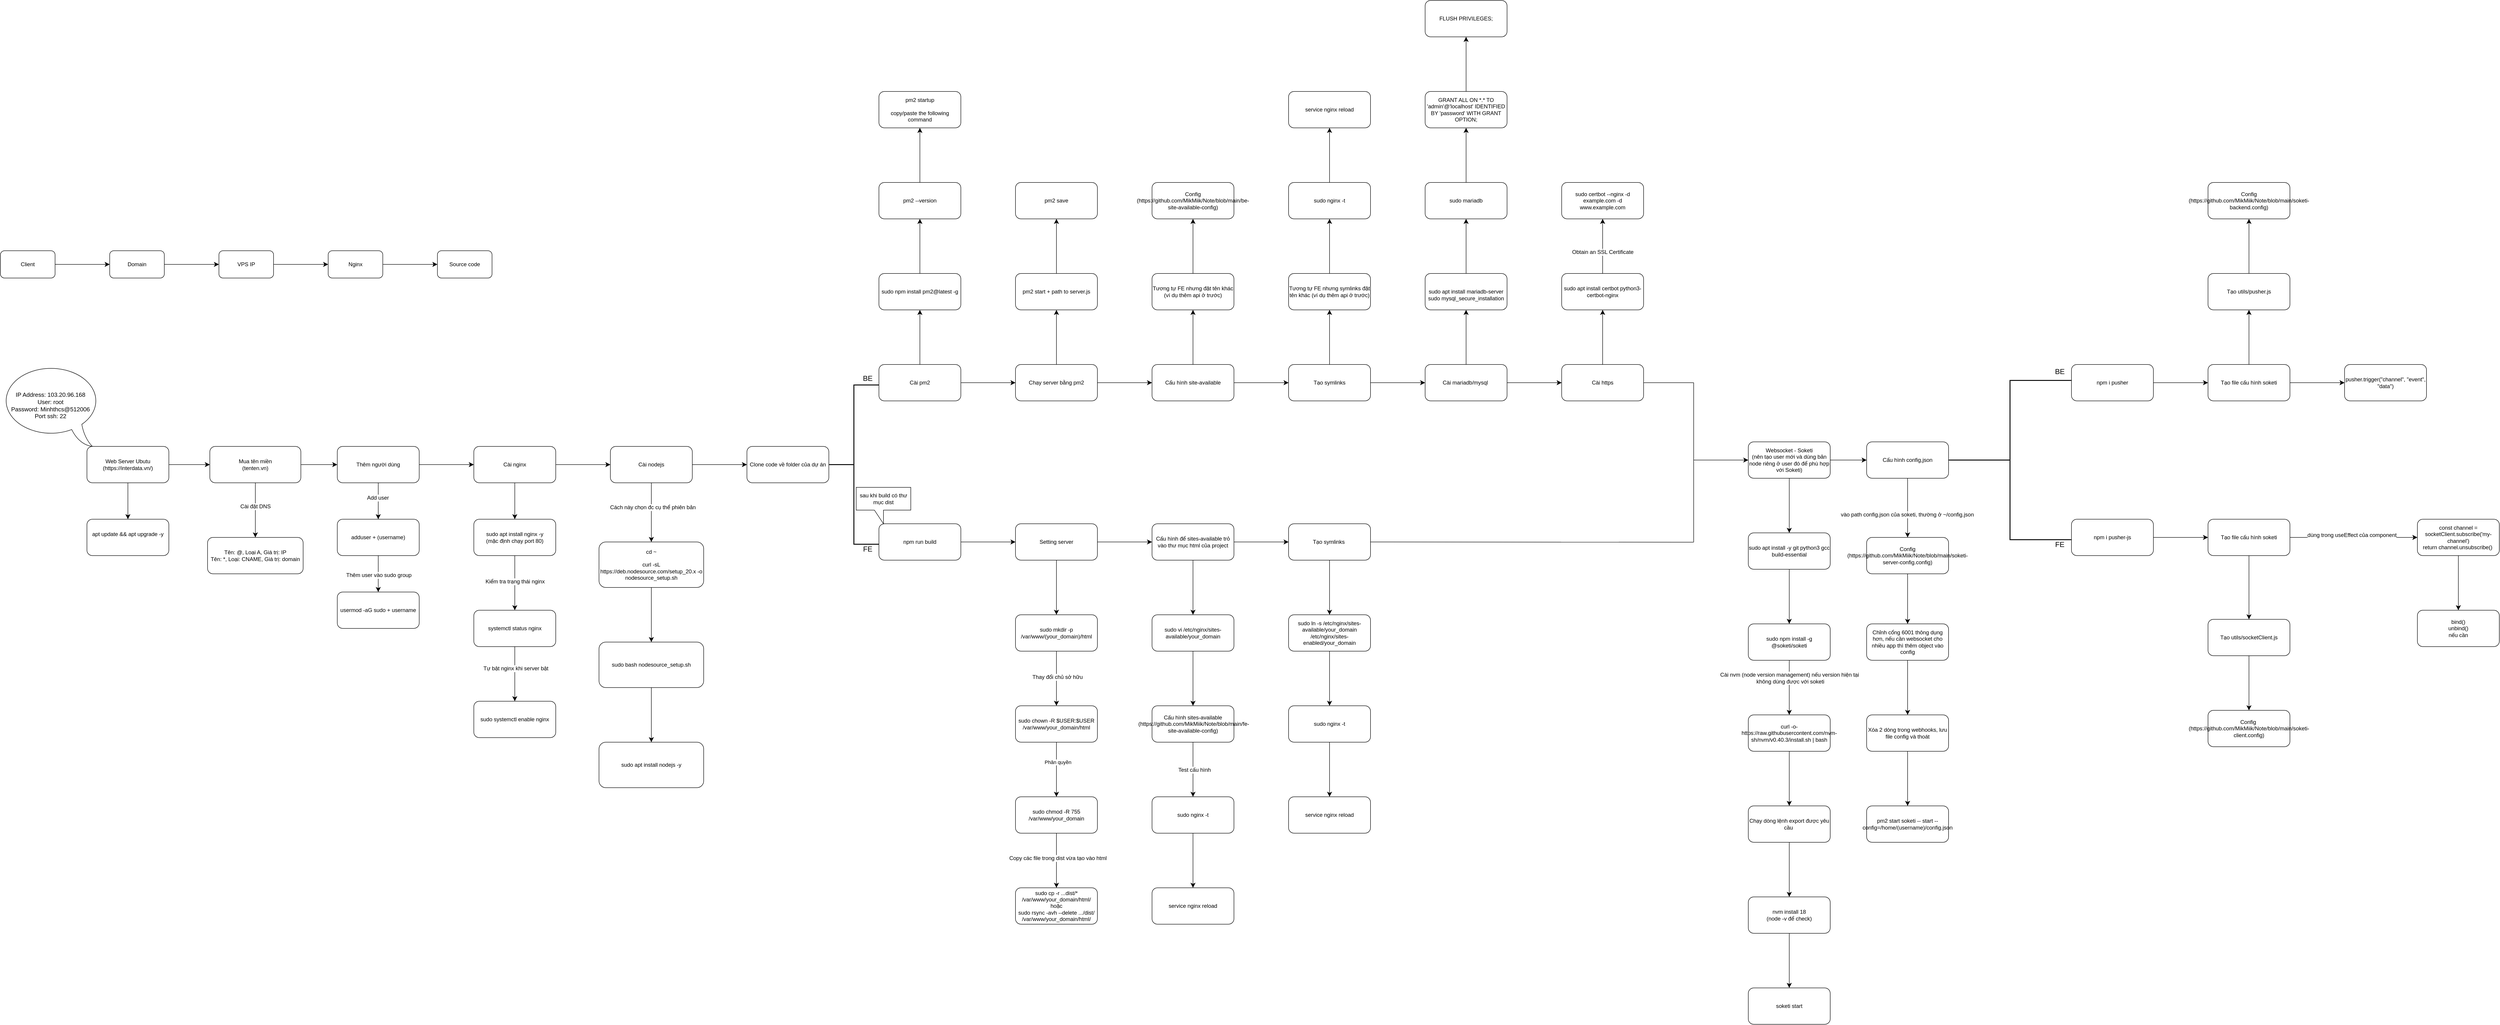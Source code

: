 <mxfile version="28.2.5">
  <diagram name="Page-1" id="xSACXONPx5cVFWfYpjBi">
    <mxGraphModel dx="1042" dy="579" grid="1" gridSize="10" guides="1" tooltips="1" connect="1" arrows="1" fold="1" page="1" pageScale="1" pageWidth="850" pageHeight="1100" math="0" shadow="0">
      <root>
        <mxCell id="0" />
        <mxCell id="1" parent="0" />
        <mxCell id="hfUrtgs2L8aRi2wfqxC7-1" style="edgeStyle=none;curved=1;rounded=0;orthogonalLoop=1;jettySize=auto;html=1;exitX=0;exitY=0.75;exitDx=0;exitDy=0;fontSize=12;startSize=8;endSize=8;" edge="1" parent="1">
          <mxGeometry relative="1" as="geometry">
            <mxPoint x="280" y="1770" as="sourcePoint" />
            <mxPoint x="280" y="1770" as="targetPoint" />
          </mxGeometry>
        </mxCell>
        <mxCell id="hfUrtgs2L8aRi2wfqxC7-2" style="edgeStyle=none;curved=1;rounded=0;orthogonalLoop=1;jettySize=auto;html=1;exitX=1;exitY=0.5;exitDx=0;exitDy=0;fontSize=12;startSize=8;endSize=8;" edge="1" parent="1" source="hfUrtgs2L8aRi2wfqxC7-3" target="hfUrtgs2L8aRi2wfqxC7-9">
          <mxGeometry relative="1" as="geometry" />
        </mxCell>
        <mxCell id="hfUrtgs2L8aRi2wfqxC7-3" value="Web Server Ubutu (https://interdata.vn/)" style="rounded=1;whiteSpace=wrap;html=1;" vertex="1" parent="1">
          <mxGeometry x="230" y="1020" width="180" height="80" as="geometry" />
        </mxCell>
        <mxCell id="hfUrtgs2L8aRi2wfqxC7-4" value="IP Address: 103.20.96.168&lt;br&gt;User: root&lt;br&gt;Password: Minhthcs@512006&lt;br&gt;Port ssh: 22" style="shape=mxgraph.basic.oval_callout;align=center;labelPosition=center;verticalLabelPosition=middle;verticalAlign=middle;labelBackgroundColor=none;labelBorderColor=none;textShadow=0;whiteSpace=wrap;fontFamily=Helvetica;html=1;fontSize=13;horizontal=1;flipH=1;" vertex="1" parent="1">
          <mxGeometry x="40" y="840" width="220" height="180" as="geometry" />
        </mxCell>
        <mxCell id="hfUrtgs2L8aRi2wfqxC7-5" value="apt update &amp;amp;&amp;amp; apt upgrade -y&lt;div&gt;&lt;br&gt;&lt;/div&gt;" style="whiteSpace=wrap;html=1;rounded=1;glass=0;shadow=0;" vertex="1" parent="1">
          <mxGeometry x="230" y="1180" width="180" height="80" as="geometry" />
        </mxCell>
        <mxCell id="hfUrtgs2L8aRi2wfqxC7-6" style="edgeStyle=none;curved=1;rounded=0;orthogonalLoop=1;jettySize=auto;html=1;exitX=1;exitY=0.5;exitDx=0;exitDy=0;entryX=0;entryY=0.5;entryDx=0;entryDy=0;fontSize=12;startSize=8;endSize=8;" edge="1" parent="1" source="hfUrtgs2L8aRi2wfqxC7-9" target="hfUrtgs2L8aRi2wfqxC7-22">
          <mxGeometry relative="1" as="geometry" />
        </mxCell>
        <mxCell id="hfUrtgs2L8aRi2wfqxC7-7" value="" style="edgeStyle=none;curved=1;rounded=0;orthogonalLoop=1;jettySize=auto;html=1;fontSize=12;startSize=8;endSize=8;" edge="1" parent="1" source="hfUrtgs2L8aRi2wfqxC7-9" target="hfUrtgs2L8aRi2wfqxC7-57">
          <mxGeometry relative="1" as="geometry" />
        </mxCell>
        <mxCell id="hfUrtgs2L8aRi2wfqxC7-8" value="Cài đặt DNS" style="edgeLabel;html=1;align=center;verticalAlign=middle;resizable=0;points=[];fontSize=12;" vertex="1" connectable="0" parent="hfUrtgs2L8aRi2wfqxC7-7">
          <mxGeometry x="-0.138" relative="1" as="geometry">
            <mxPoint as="offset" />
          </mxGeometry>
        </mxCell>
        <mxCell id="hfUrtgs2L8aRi2wfqxC7-9" value="Mua tên miền&lt;div&gt;(tenten.vn)&lt;/div&gt;" style="whiteSpace=wrap;html=1;rounded=1;" vertex="1" parent="1">
          <mxGeometry x="500" y="1020" width="200" height="80" as="geometry" />
        </mxCell>
        <mxCell id="hfUrtgs2L8aRi2wfqxC7-10" value="" style="edgeStyle=none;curved=1;rounded=0;orthogonalLoop=1;jettySize=auto;html=1;fontSize=12;startSize=8;endSize=8;" edge="1" parent="1" source="hfUrtgs2L8aRi2wfqxC7-11" target="hfUrtgs2L8aRi2wfqxC7-13">
          <mxGeometry relative="1" as="geometry" />
        </mxCell>
        <mxCell id="hfUrtgs2L8aRi2wfqxC7-11" value="Client" style="rounded=1;whiteSpace=wrap;html=1;" vertex="1" parent="1">
          <mxGeometry x="40" y="590" width="120" height="60" as="geometry" />
        </mxCell>
        <mxCell id="hfUrtgs2L8aRi2wfqxC7-12" value="" style="edgeStyle=none;curved=1;rounded=0;orthogonalLoop=1;jettySize=auto;html=1;fontSize=12;startSize=8;endSize=8;" edge="1" parent="1" source="hfUrtgs2L8aRi2wfqxC7-13" target="hfUrtgs2L8aRi2wfqxC7-15">
          <mxGeometry relative="1" as="geometry" />
        </mxCell>
        <mxCell id="hfUrtgs2L8aRi2wfqxC7-13" value="Domain" style="whiteSpace=wrap;html=1;rounded=1;" vertex="1" parent="1">
          <mxGeometry x="280" y="590" width="120" height="60" as="geometry" />
        </mxCell>
        <mxCell id="hfUrtgs2L8aRi2wfqxC7-14" value="" style="edgeStyle=none;curved=1;rounded=0;orthogonalLoop=1;jettySize=auto;html=1;fontSize=12;startSize=8;endSize=8;" edge="1" parent="1" source="hfUrtgs2L8aRi2wfqxC7-15" target="hfUrtgs2L8aRi2wfqxC7-17">
          <mxGeometry relative="1" as="geometry" />
        </mxCell>
        <mxCell id="hfUrtgs2L8aRi2wfqxC7-15" value="VPS IP" style="whiteSpace=wrap;html=1;rounded=1;" vertex="1" parent="1">
          <mxGeometry x="520" y="590" width="120" height="60" as="geometry" />
        </mxCell>
        <mxCell id="hfUrtgs2L8aRi2wfqxC7-16" value="" style="edgeStyle=none;curved=1;rounded=0;orthogonalLoop=1;jettySize=auto;html=1;fontSize=12;startSize=8;endSize=8;" edge="1" parent="1" source="hfUrtgs2L8aRi2wfqxC7-17" target="hfUrtgs2L8aRi2wfqxC7-18">
          <mxGeometry relative="1" as="geometry" />
        </mxCell>
        <mxCell id="hfUrtgs2L8aRi2wfqxC7-17" value="Nginx" style="whiteSpace=wrap;html=1;rounded=1;" vertex="1" parent="1">
          <mxGeometry x="760" y="590" width="120" height="60" as="geometry" />
        </mxCell>
        <mxCell id="hfUrtgs2L8aRi2wfqxC7-18" value="Source code" style="whiteSpace=wrap;html=1;rounded=1;" vertex="1" parent="1">
          <mxGeometry x="1000" y="590" width="120" height="60" as="geometry" />
        </mxCell>
        <mxCell id="hfUrtgs2L8aRi2wfqxC7-19" value="" style="edgeStyle=none;curved=1;rounded=0;orthogonalLoop=1;jettySize=auto;html=1;fontSize=12;startSize=8;endSize=8;" edge="1" parent="1" source="hfUrtgs2L8aRi2wfqxC7-22" target="hfUrtgs2L8aRi2wfqxC7-25">
          <mxGeometry relative="1" as="geometry" />
        </mxCell>
        <mxCell id="hfUrtgs2L8aRi2wfqxC7-20" value="Add user" style="edgeLabel;html=1;align=center;verticalAlign=middle;resizable=0;points=[];fontSize=12;" vertex="1" connectable="0" parent="hfUrtgs2L8aRi2wfqxC7-19">
          <mxGeometry x="-0.17" y="-1" relative="1" as="geometry">
            <mxPoint as="offset" />
          </mxGeometry>
        </mxCell>
        <mxCell id="hfUrtgs2L8aRi2wfqxC7-21" value="" style="edgeStyle=none;curved=1;rounded=0;orthogonalLoop=1;jettySize=auto;html=1;fontSize=12;startSize=8;endSize=8;" edge="1" parent="1" source="hfUrtgs2L8aRi2wfqxC7-22" target="hfUrtgs2L8aRi2wfqxC7-29">
          <mxGeometry relative="1" as="geometry" />
        </mxCell>
        <mxCell id="hfUrtgs2L8aRi2wfqxC7-22" value="Thêm người dùng" style="rounded=1;whiteSpace=wrap;html=1;" vertex="1" parent="1">
          <mxGeometry x="780" y="1020" width="180" height="80" as="geometry" />
        </mxCell>
        <mxCell id="hfUrtgs2L8aRi2wfqxC7-23" value="" style="edgeStyle=none;curved=1;rounded=0;orthogonalLoop=1;jettySize=auto;html=1;fontSize=12;startSize=8;endSize=8;" edge="1" parent="1" source="hfUrtgs2L8aRi2wfqxC7-25" target="hfUrtgs2L8aRi2wfqxC7-26">
          <mxGeometry relative="1" as="geometry" />
        </mxCell>
        <mxCell id="hfUrtgs2L8aRi2wfqxC7-24" value="Thêm user vào sudo group" style="edgeLabel;html=1;align=center;verticalAlign=middle;resizable=0;points=[];fontSize=12;" vertex="1" connectable="0" parent="hfUrtgs2L8aRi2wfqxC7-23">
          <mxGeometry x="0.077" y="1" relative="1" as="geometry">
            <mxPoint as="offset" />
          </mxGeometry>
        </mxCell>
        <mxCell id="hfUrtgs2L8aRi2wfqxC7-25" value="adduser + (username)" style="rounded=1;whiteSpace=wrap;html=1;" vertex="1" parent="1">
          <mxGeometry x="780" y="1180" width="180" height="80" as="geometry" />
        </mxCell>
        <mxCell id="hfUrtgs2L8aRi2wfqxC7-26" value="usermod -aG sudo + username" style="rounded=1;whiteSpace=wrap;html=1;" vertex="1" parent="1">
          <mxGeometry x="780" y="1340" width="180" height="80" as="geometry" />
        </mxCell>
        <mxCell id="hfUrtgs2L8aRi2wfqxC7-27" value="" style="edgeStyle=none;curved=1;rounded=0;orthogonalLoop=1;jettySize=auto;html=1;fontSize=12;startSize=8;endSize=8;" edge="1" parent="1" source="hfUrtgs2L8aRi2wfqxC7-29" target="hfUrtgs2L8aRi2wfqxC7-32">
          <mxGeometry relative="1" as="geometry" />
        </mxCell>
        <mxCell id="hfUrtgs2L8aRi2wfqxC7-28" value="" style="edgeStyle=none;curved=1;rounded=0;orthogonalLoop=1;jettySize=auto;html=1;fontSize=12;startSize=8;endSize=8;" edge="1" parent="1" source="hfUrtgs2L8aRi2wfqxC7-29" target="hfUrtgs2L8aRi2wfqxC7-36">
          <mxGeometry relative="1" as="geometry" />
        </mxCell>
        <mxCell id="hfUrtgs2L8aRi2wfqxC7-29" value="Cài nginx" style="rounded=1;whiteSpace=wrap;html=1;" vertex="1" parent="1">
          <mxGeometry x="1080" y="1020" width="180" height="80" as="geometry" />
        </mxCell>
        <mxCell id="hfUrtgs2L8aRi2wfqxC7-30" value="" style="edgeStyle=none;curved=1;rounded=0;orthogonalLoop=1;jettySize=auto;html=1;fontSize=12;startSize=8;endSize=8;" edge="1" parent="1" source="hfUrtgs2L8aRi2wfqxC7-32" target="hfUrtgs2L8aRi2wfqxC7-49">
          <mxGeometry relative="1" as="geometry" />
        </mxCell>
        <mxCell id="hfUrtgs2L8aRi2wfqxC7-31" value="Kiểm tra trạng thái nginx&amp;nbsp;" style="edgeLabel;html=1;align=center;verticalAlign=middle;resizable=0;points=[];fontSize=12;" vertex="1" connectable="0" parent="hfUrtgs2L8aRi2wfqxC7-30">
          <mxGeometry x="-0.053" y="2" relative="1" as="geometry">
            <mxPoint as="offset" />
          </mxGeometry>
        </mxCell>
        <mxCell id="hfUrtgs2L8aRi2wfqxC7-32" value="sudo apt install nginx -y&lt;br&gt;(mặc định chạy port 80)" style="rounded=1;whiteSpace=wrap;html=1;" vertex="1" parent="1">
          <mxGeometry x="1080" y="1180" width="180" height="80" as="geometry" />
        </mxCell>
        <mxCell id="hfUrtgs2L8aRi2wfqxC7-33" value="" style="edgeStyle=none;curved=1;rounded=0;orthogonalLoop=1;jettySize=auto;html=1;fontSize=12;startSize=8;endSize=8;" edge="1" parent="1" source="hfUrtgs2L8aRi2wfqxC7-36" target="hfUrtgs2L8aRi2wfqxC7-39">
          <mxGeometry relative="1" as="geometry" />
        </mxCell>
        <mxCell id="hfUrtgs2L8aRi2wfqxC7-34" value="Cách này chọn đc cụ thể phiên bản" style="edgeLabel;html=1;align=center;verticalAlign=middle;resizable=0;points=[];fontSize=12;" vertex="1" connectable="0" parent="hfUrtgs2L8aRi2wfqxC7-33">
          <mxGeometry x="-0.178" y="3" relative="1" as="geometry">
            <mxPoint as="offset" />
          </mxGeometry>
        </mxCell>
        <mxCell id="hfUrtgs2L8aRi2wfqxC7-35" value="" style="edgeStyle=none;curved=1;rounded=0;orthogonalLoop=1;jettySize=auto;html=1;fontSize=12;startSize=8;endSize=8;" edge="1" parent="1" source="hfUrtgs2L8aRi2wfqxC7-36" target="hfUrtgs2L8aRi2wfqxC7-43">
          <mxGeometry relative="1" as="geometry" />
        </mxCell>
        <mxCell id="hfUrtgs2L8aRi2wfqxC7-36" value="Cài nodejs" style="rounded=1;whiteSpace=wrap;html=1;" vertex="1" parent="1">
          <mxGeometry x="1380" y="1020" width="180" height="80" as="geometry" />
        </mxCell>
        <mxCell id="hfUrtgs2L8aRi2wfqxC7-37" style="edgeStyle=none;curved=1;rounded=0;orthogonalLoop=1;jettySize=auto;html=1;exitX=0.5;exitY=1;exitDx=0;exitDy=0;fontSize=12;startSize=8;endSize=8;entryX=0.5;entryY=0;entryDx=0;entryDy=0;" edge="1" parent="1" source="hfUrtgs2L8aRi2wfqxC7-3" target="hfUrtgs2L8aRi2wfqxC7-5">
          <mxGeometry relative="1" as="geometry">
            <mxPoint x="317" y="1142" as="targetPoint" />
          </mxGeometry>
        </mxCell>
        <mxCell id="hfUrtgs2L8aRi2wfqxC7-38" value="" style="edgeStyle=none;curved=1;rounded=0;orthogonalLoop=1;jettySize=auto;html=1;fontSize=12;startSize=8;endSize=8;" edge="1" parent="1" source="hfUrtgs2L8aRi2wfqxC7-39" target="hfUrtgs2L8aRi2wfqxC7-41">
          <mxGeometry relative="1" as="geometry" />
        </mxCell>
        <mxCell id="hfUrtgs2L8aRi2wfqxC7-39" value="cd ~&#xa;&#xa;curl -sL https://deb.nodesource.com/setup_20.x -o nodesource_setup.sh" style="rounded=1;html=1;whiteSpace=wrap;align=center;verticalAlign=middle;" vertex="1" parent="1">
          <mxGeometry x="1355" y="1230" width="230" height="100" as="geometry" />
        </mxCell>
        <mxCell id="hfUrtgs2L8aRi2wfqxC7-40" value="" style="edgeStyle=none;curved=1;rounded=0;orthogonalLoop=1;jettySize=auto;html=1;fontSize=12;startSize=8;endSize=8;" edge="1" parent="1" source="hfUrtgs2L8aRi2wfqxC7-41" target="hfUrtgs2L8aRi2wfqxC7-42">
          <mxGeometry relative="1" as="geometry" />
        </mxCell>
        <mxCell id="hfUrtgs2L8aRi2wfqxC7-41" value="sudo bash nodesource_setup.sh" style="rounded=1;html=1;whiteSpace=wrap;align=center;verticalAlign=middle;" vertex="1" parent="1">
          <mxGeometry x="1355" y="1450" width="230" height="100" as="geometry" />
        </mxCell>
        <mxCell id="hfUrtgs2L8aRi2wfqxC7-42" value="sudo apt install nodejs -y" style="rounded=1;html=1;whiteSpace=wrap;align=center;verticalAlign=middle;" vertex="1" parent="1">
          <mxGeometry x="1355" y="1670" width="230" height="100" as="geometry" />
        </mxCell>
        <mxCell id="hfUrtgs2L8aRi2wfqxC7-43" value="Clone code về folder của dự án" style="rounded=1;whiteSpace=wrap;html=1;" vertex="1" parent="1">
          <mxGeometry x="1680" y="1020" width="180" height="80" as="geometry" />
        </mxCell>
        <mxCell id="hfUrtgs2L8aRi2wfqxC7-44" value="" style="edgeStyle=none;curved=1;rounded=0;orthogonalLoop=1;jettySize=auto;html=1;fontSize=12;startSize=8;endSize=8;" edge="1" parent="1" source="hfUrtgs2L8aRi2wfqxC7-45" target="hfUrtgs2L8aRi2wfqxC7-53">
          <mxGeometry relative="1" as="geometry" />
        </mxCell>
        <mxCell id="hfUrtgs2L8aRi2wfqxC7-45" value="npm run build" style="rounded=1;whiteSpace=wrap;html=1;" vertex="1" parent="1">
          <mxGeometry x="1970" y="1190" width="180" height="80" as="geometry" />
        </mxCell>
        <mxCell id="hfUrtgs2L8aRi2wfqxC7-46" value="sau khi build có thư mục dist" style="shape=callout;whiteSpace=wrap;html=1;perimeter=calloutPerimeter;flipH=1;" vertex="1" parent="1">
          <mxGeometry x="1920" y="1110" width="120" height="80" as="geometry" />
        </mxCell>
        <mxCell id="hfUrtgs2L8aRi2wfqxC7-47" value="" style="edgeStyle=none;curved=1;rounded=0;orthogonalLoop=1;jettySize=auto;html=1;fontSize=12;startSize=8;endSize=8;" edge="1" parent="1" source="hfUrtgs2L8aRi2wfqxC7-49" target="hfUrtgs2L8aRi2wfqxC7-50">
          <mxGeometry relative="1" as="geometry" />
        </mxCell>
        <mxCell id="hfUrtgs2L8aRi2wfqxC7-48" value="Tự bật nginx khi server bật" style="edgeLabel;html=1;align=center;verticalAlign=middle;resizable=0;points=[];fontSize=12;" vertex="1" connectable="0" parent="hfUrtgs2L8aRi2wfqxC7-47">
          <mxGeometry x="-0.197" y="2" relative="1" as="geometry">
            <mxPoint as="offset" />
          </mxGeometry>
        </mxCell>
        <mxCell id="hfUrtgs2L8aRi2wfqxC7-49" value="systemctl status nginx" style="rounded=1;whiteSpace=wrap;html=1;" vertex="1" parent="1">
          <mxGeometry x="1080" y="1380" width="180" height="80" as="geometry" />
        </mxCell>
        <mxCell id="hfUrtgs2L8aRi2wfqxC7-50" value="sudo systemctl enable nginx" style="rounded=1;whiteSpace=wrap;html=1;" vertex="1" parent="1">
          <mxGeometry x="1080" y="1580" width="180" height="80" as="geometry" />
        </mxCell>
        <mxCell id="hfUrtgs2L8aRi2wfqxC7-51" value="" style="edgeStyle=none;curved=1;rounded=0;orthogonalLoop=1;jettySize=auto;html=1;fontSize=12;startSize=8;endSize=8;" edge="1" parent="1" source="hfUrtgs2L8aRi2wfqxC7-53" target="hfUrtgs2L8aRi2wfqxC7-56">
          <mxGeometry relative="1" as="geometry" />
        </mxCell>
        <mxCell id="hfUrtgs2L8aRi2wfqxC7-52" value="" style="edgeStyle=none;curved=1;rounded=0;orthogonalLoop=1;jettySize=auto;html=1;fontSize=12;startSize=8;endSize=8;" edge="1" parent="1" source="hfUrtgs2L8aRi2wfqxC7-53" target="hfUrtgs2L8aRi2wfqxC7-69">
          <mxGeometry relative="1" as="geometry" />
        </mxCell>
        <mxCell id="hfUrtgs2L8aRi2wfqxC7-53" value="Setting server" style="rounded=1;whiteSpace=wrap;html=1;" vertex="1" parent="1">
          <mxGeometry x="2270" y="1190" width="180" height="80" as="geometry" />
        </mxCell>
        <mxCell id="hfUrtgs2L8aRi2wfqxC7-54" value="" style="edgeStyle=none;curved=1;rounded=0;orthogonalLoop=1;jettySize=auto;html=1;fontSize=12;startSize=8;endSize=8;" edge="1" parent="1" source="hfUrtgs2L8aRi2wfqxC7-56" target="hfUrtgs2L8aRi2wfqxC7-60">
          <mxGeometry relative="1" as="geometry" />
        </mxCell>
        <mxCell id="hfUrtgs2L8aRi2wfqxC7-55" value="Thay đổi chủ sở hữu" style="edgeLabel;html=1;align=center;verticalAlign=middle;resizable=0;points=[];fontSize=12;" vertex="1" connectable="0" parent="hfUrtgs2L8aRi2wfqxC7-54">
          <mxGeometry x="-0.049" y="2" relative="1" as="geometry">
            <mxPoint as="offset" />
          </mxGeometry>
        </mxCell>
        <mxCell id="hfUrtgs2L8aRi2wfqxC7-56" value="sudo mkdir -p /var/www/(your_domain)/html" style="rounded=1;whiteSpace=wrap;html=1;" vertex="1" parent="1">
          <mxGeometry x="2270" y="1390" width="180" height="80" as="geometry" />
        </mxCell>
        <mxCell id="hfUrtgs2L8aRi2wfqxC7-57" value="Tên: @, Loại A, Giá trị: IP&lt;br&gt;Tên: *, Loại: CNAME, Giá trị: domain" style="whiteSpace=wrap;html=1;rounded=1;" vertex="1" parent="1">
          <mxGeometry x="495" y="1220" width="210" height="80" as="geometry" />
        </mxCell>
        <mxCell id="hfUrtgs2L8aRi2wfqxC7-58" value="" style="edgeStyle=none;curved=1;rounded=0;orthogonalLoop=1;jettySize=auto;html=1;fontSize=12;startSize=8;endSize=8;" edge="1" parent="1" source="hfUrtgs2L8aRi2wfqxC7-60" target="hfUrtgs2L8aRi2wfqxC7-63">
          <mxGeometry relative="1" as="geometry" />
        </mxCell>
        <mxCell id="hfUrtgs2L8aRi2wfqxC7-59" value="Phân quyền" style="edgeLabel;html=1;align=center;verticalAlign=middle;resizable=0;points=[];" vertex="1" connectable="0" parent="hfUrtgs2L8aRi2wfqxC7-58">
          <mxGeometry x="-0.271" y="3" relative="1" as="geometry">
            <mxPoint as="offset" />
          </mxGeometry>
        </mxCell>
        <mxCell id="hfUrtgs2L8aRi2wfqxC7-60" value="sudo chown -R $USER:$USER /var/www/your_domain/html" style="rounded=1;whiteSpace=wrap;html=1;" vertex="1" parent="1">
          <mxGeometry x="2270" y="1590" width="180" height="80" as="geometry" />
        </mxCell>
        <mxCell id="hfUrtgs2L8aRi2wfqxC7-61" value="" style="edgeStyle=none;curved=1;rounded=0;orthogonalLoop=1;jettySize=auto;html=1;fontSize=12;startSize=8;endSize=8;" edge="1" parent="1" source="hfUrtgs2L8aRi2wfqxC7-63" target="hfUrtgs2L8aRi2wfqxC7-66">
          <mxGeometry relative="1" as="geometry" />
        </mxCell>
        <mxCell id="hfUrtgs2L8aRi2wfqxC7-62" value="Copy các file trong dist vừa tạo vào html" style="edgeLabel;html=1;align=center;verticalAlign=middle;resizable=0;points=[];fontSize=12;" vertex="1" connectable="0" parent="hfUrtgs2L8aRi2wfqxC7-61">
          <mxGeometry x="-0.093" y="3" relative="1" as="geometry">
            <mxPoint as="offset" />
          </mxGeometry>
        </mxCell>
        <mxCell id="hfUrtgs2L8aRi2wfqxC7-63" value="sudo chmod -R 755 /var/www/your_domain" style="rounded=1;whiteSpace=wrap;html=1;" vertex="1" parent="1">
          <mxGeometry x="2270" y="1790" width="180" height="80" as="geometry" />
        </mxCell>
        <mxCell id="hfUrtgs2L8aRi2wfqxC7-66" value="sudo cp -r ...dist/* /var/www/your_domain/html/&lt;br&gt;hoặc&lt;br&gt;sudo rsync -avh --delete .../dist/ /var/www/your_domain/html/" style="rounded=1;whiteSpace=wrap;html=1;" vertex="1" parent="1">
          <mxGeometry x="2270" y="1990" width="180" height="80" as="geometry" />
        </mxCell>
        <mxCell id="hfUrtgs2L8aRi2wfqxC7-67" value="" style="edgeStyle=none;curved=1;rounded=0;orthogonalLoop=1;jettySize=auto;html=1;fontSize=12;startSize=8;endSize=8;" edge="1" parent="1" source="hfUrtgs2L8aRi2wfqxC7-69" target="hfUrtgs2L8aRi2wfqxC7-71">
          <mxGeometry relative="1" as="geometry" />
        </mxCell>
        <mxCell id="hfUrtgs2L8aRi2wfqxC7-68" value="" style="edgeStyle=none;curved=1;rounded=0;orthogonalLoop=1;jettySize=auto;html=1;fontSize=12;startSize=8;endSize=8;" edge="1" parent="1" source="hfUrtgs2L8aRi2wfqxC7-69" target="hfUrtgs2L8aRi2wfqxC7-79">
          <mxGeometry relative="1" as="geometry" />
        </mxCell>
        <mxCell id="hfUrtgs2L8aRi2wfqxC7-69" value="Cấu hình để sites-available trỏ vào thư mục html của project" style="rounded=1;whiteSpace=wrap;html=1;" vertex="1" parent="1">
          <mxGeometry x="2570" y="1190" width="180" height="80" as="geometry" />
        </mxCell>
        <mxCell id="hfUrtgs2L8aRi2wfqxC7-70" value="" style="edgeStyle=none;curved=1;rounded=0;orthogonalLoop=1;jettySize=auto;html=1;fontSize=12;startSize=8;endSize=8;" edge="1" parent="1" source="hfUrtgs2L8aRi2wfqxC7-71" target="hfUrtgs2L8aRi2wfqxC7-120">
          <mxGeometry relative="1" as="geometry" />
        </mxCell>
        <mxCell id="hfUrtgs2L8aRi2wfqxC7-71" value="sudo vi /etc/nginx/sites-available/your_domain" style="rounded=1;whiteSpace=wrap;html=1;" vertex="1" parent="1">
          <mxGeometry x="2570" y="1390" width="180" height="80" as="geometry" />
        </mxCell>
        <mxCell id="hfUrtgs2L8aRi2wfqxC7-72" value="" style="edgeStyle=none;curved=1;rounded=0;orthogonalLoop=1;jettySize=auto;html=1;fontSize=12;startSize=8;endSize=8;" edge="1" parent="1" source="hfUrtgs2L8aRi2wfqxC7-120" target="hfUrtgs2L8aRi2wfqxC7-75">
          <mxGeometry relative="1" as="geometry" />
        </mxCell>
        <mxCell id="hfUrtgs2L8aRi2wfqxC7-73" value="Test cấu hình" style="edgeLabel;html=1;align=center;verticalAlign=middle;resizable=0;points=[];fontSize=12;" vertex="1" connectable="0" parent="hfUrtgs2L8aRi2wfqxC7-72">
          <mxGeometry x="0.018" y="3" relative="1" as="geometry">
            <mxPoint as="offset" />
          </mxGeometry>
        </mxCell>
        <mxCell id="hfUrtgs2L8aRi2wfqxC7-74" value="" style="edgeStyle=none;curved=1;rounded=0;orthogonalLoop=1;jettySize=auto;html=1;fontSize=12;startSize=8;endSize=8;" edge="1" parent="1" source="hfUrtgs2L8aRi2wfqxC7-75" target="hfUrtgs2L8aRi2wfqxC7-76">
          <mxGeometry relative="1" as="geometry" />
        </mxCell>
        <mxCell id="hfUrtgs2L8aRi2wfqxC7-75" value="sudo nginx -t" style="rounded=1;whiteSpace=wrap;html=1;" vertex="1" parent="1">
          <mxGeometry x="2570" y="1790" width="180" height="80" as="geometry" />
        </mxCell>
        <mxCell id="hfUrtgs2L8aRi2wfqxC7-76" value="service nginx reload" style="rounded=1;whiteSpace=wrap;html=1;" vertex="1" parent="1">
          <mxGeometry x="2570" y="1990" width="180" height="80" as="geometry" />
        </mxCell>
        <mxCell id="hfUrtgs2L8aRi2wfqxC7-77" value="" style="edgeStyle=none;curved=1;rounded=0;orthogonalLoop=1;jettySize=auto;html=1;fontSize=12;startSize=8;endSize=8;" edge="1" parent="1" source="hfUrtgs2L8aRi2wfqxC7-79" target="hfUrtgs2L8aRi2wfqxC7-81">
          <mxGeometry relative="1" as="geometry" />
        </mxCell>
        <mxCell id="hfUrtgs2L8aRi2wfqxC7-78" style="edgeStyle=none;curved=1;rounded=0;orthogonalLoop=1;jettySize=auto;html=1;exitX=1;exitY=0.5;exitDx=0;exitDy=0;fontSize=12;startSize=8;endSize=8;endArrow=none;endFill=0;" edge="1" parent="1" source="hfUrtgs2L8aRi2wfqxC7-79">
          <mxGeometry relative="1" as="geometry">
            <mxPoint x="3760" y="1230.538" as="targetPoint" />
          </mxGeometry>
        </mxCell>
        <mxCell id="hfUrtgs2L8aRi2wfqxC7-79" value="Tạo symlinks " style="rounded=1;whiteSpace=wrap;html=1;" vertex="1" parent="1">
          <mxGeometry x="2870" y="1190" width="180" height="80" as="geometry" />
        </mxCell>
        <mxCell id="hfUrtgs2L8aRi2wfqxC7-80" value="" style="edgeStyle=none;curved=1;rounded=0;orthogonalLoop=1;jettySize=auto;html=1;fontSize=12;startSize=8;endSize=8;" edge="1" parent="1" source="hfUrtgs2L8aRi2wfqxC7-81" target="hfUrtgs2L8aRi2wfqxC7-83">
          <mxGeometry relative="1" as="geometry" />
        </mxCell>
        <mxCell id="hfUrtgs2L8aRi2wfqxC7-81" value="sudo ln -s /etc/nginx/sites-available/your_domain /etc/nginx/sites-enabled/your_domain" style="rounded=1;whiteSpace=wrap;html=1;" vertex="1" parent="1">
          <mxGeometry x="2870" y="1390" width="180" height="80" as="geometry" />
        </mxCell>
        <mxCell id="hfUrtgs2L8aRi2wfqxC7-82" value="" style="edgeStyle=none;curved=1;rounded=0;orthogonalLoop=1;jettySize=auto;html=1;fontSize=12;startSize=8;endSize=8;" edge="1" parent="1" source="hfUrtgs2L8aRi2wfqxC7-83" target="hfUrtgs2L8aRi2wfqxC7-84">
          <mxGeometry relative="1" as="geometry" />
        </mxCell>
        <mxCell id="hfUrtgs2L8aRi2wfqxC7-83" value="sudo nginx -t" style="rounded=1;whiteSpace=wrap;html=1;" vertex="1" parent="1">
          <mxGeometry x="2870" y="1590" width="180" height="80" as="geometry" />
        </mxCell>
        <mxCell id="hfUrtgs2L8aRi2wfqxC7-84" value="service nginx reload" style="rounded=1;whiteSpace=wrap;html=1;" vertex="1" parent="1">
          <mxGeometry x="2870" y="1790" width="180" height="80" as="geometry" />
        </mxCell>
        <mxCell id="hfUrtgs2L8aRi2wfqxC7-85" value="" style="edgeStyle=none;curved=1;rounded=0;orthogonalLoop=1;jettySize=auto;html=1;fontSize=12;startSize=8;endSize=8;" edge="1" parent="1" source="hfUrtgs2L8aRi2wfqxC7-87" target="hfUrtgs2L8aRi2wfqxC7-92">
          <mxGeometry relative="1" as="geometry" />
        </mxCell>
        <mxCell id="hfUrtgs2L8aRi2wfqxC7-86" value="" style="edgeStyle=none;curved=1;rounded=0;orthogonalLoop=1;jettySize=auto;html=1;fontSize=12;startSize=8;endSize=8;" edge="1" parent="1" source="hfUrtgs2L8aRi2wfqxC7-87" target="hfUrtgs2L8aRi2wfqxC7-98">
          <mxGeometry relative="1" as="geometry" />
        </mxCell>
        <mxCell id="hfUrtgs2L8aRi2wfqxC7-87" value="Cài pm2" style="rounded=1;whiteSpace=wrap;html=1;" vertex="1" parent="1">
          <mxGeometry x="1970" y="840" width="180" height="80" as="geometry" />
        </mxCell>
        <mxCell id="hfUrtgs2L8aRi2wfqxC7-88" value="" style="strokeWidth=2;html=1;shape=mxgraph.flowchart.annotation_2;align=left;labelPosition=right;pointerEvents=1;" vertex="1" parent="1">
          <mxGeometry x="1860" y="885" width="110" height="350" as="geometry" />
        </mxCell>
        <mxCell id="hfUrtgs2L8aRi2wfqxC7-89" value="BE" style="text;html=1;align=center;verticalAlign=middle;resizable=0;points=[];autosize=1;strokeColor=none;fillColor=none;fontSize=16;" vertex="1" parent="1">
          <mxGeometry x="1925" y="855" width="40" height="30" as="geometry" />
        </mxCell>
        <mxCell id="hfUrtgs2L8aRi2wfqxC7-90" value="FE" style="text;html=1;align=center;verticalAlign=middle;resizable=0;points=[];autosize=1;strokeColor=none;fillColor=none;fontSize=16;" vertex="1" parent="1">
          <mxGeometry x="1925" y="1230" width="40" height="30" as="geometry" />
        </mxCell>
        <mxCell id="hfUrtgs2L8aRi2wfqxC7-91" value="" style="edgeStyle=none;curved=1;rounded=0;orthogonalLoop=1;jettySize=auto;html=1;fontSize=12;startSize=8;endSize=8;" edge="1" parent="1" source="hfUrtgs2L8aRi2wfqxC7-92" target="hfUrtgs2L8aRi2wfqxC7-94">
          <mxGeometry relative="1" as="geometry" />
        </mxCell>
        <mxCell id="hfUrtgs2L8aRi2wfqxC7-92" value="sudo npm install pm2@latest -g" style="rounded=1;whiteSpace=wrap;html=1;" vertex="1" parent="1">
          <mxGeometry x="1970" y="640" width="180" height="80" as="geometry" />
        </mxCell>
        <mxCell id="hfUrtgs2L8aRi2wfqxC7-93" value="" style="edgeStyle=none;curved=1;rounded=0;orthogonalLoop=1;jettySize=auto;html=1;fontSize=12;startSize=8;endSize=8;" edge="1" parent="1" source="hfUrtgs2L8aRi2wfqxC7-94" target="hfUrtgs2L8aRi2wfqxC7-95">
          <mxGeometry relative="1" as="geometry" />
        </mxCell>
        <mxCell id="hfUrtgs2L8aRi2wfqxC7-94" value="pm2 --version" style="rounded=1;whiteSpace=wrap;html=1;" vertex="1" parent="1">
          <mxGeometry x="1970" y="440" width="180" height="80" as="geometry" />
        </mxCell>
        <mxCell id="hfUrtgs2L8aRi2wfqxC7-95" value="pm2 startup&lt;br&gt;&lt;br&gt;copy/paste the following command" style="rounded=1;whiteSpace=wrap;html=1;" vertex="1" parent="1">
          <mxGeometry x="1970" y="240" width="180" height="80" as="geometry" />
        </mxCell>
        <mxCell id="hfUrtgs2L8aRi2wfqxC7-96" value="" style="edgeStyle=none;curved=1;rounded=0;orthogonalLoop=1;jettySize=auto;html=1;fontSize=12;startSize=8;endSize=8;" edge="1" parent="1" source="hfUrtgs2L8aRi2wfqxC7-98" target="hfUrtgs2L8aRi2wfqxC7-100">
          <mxGeometry relative="1" as="geometry" />
        </mxCell>
        <mxCell id="hfUrtgs2L8aRi2wfqxC7-97" value="" style="edgeStyle=none;curved=1;rounded=0;orthogonalLoop=1;jettySize=auto;html=1;fontSize=12;startSize=8;endSize=8;" edge="1" parent="1" source="hfUrtgs2L8aRi2wfqxC7-98" target="hfUrtgs2L8aRi2wfqxC7-103">
          <mxGeometry relative="1" as="geometry" />
        </mxCell>
        <mxCell id="hfUrtgs2L8aRi2wfqxC7-98" value="Chạy server bằng pm2" style="rounded=1;whiteSpace=wrap;html=1;" vertex="1" parent="1">
          <mxGeometry x="2270" y="840" width="180" height="80" as="geometry" />
        </mxCell>
        <mxCell id="hfUrtgs2L8aRi2wfqxC7-99" value="" style="edgeStyle=none;curved=1;rounded=0;orthogonalLoop=1;jettySize=auto;html=1;fontSize=12;startSize=8;endSize=8;" edge="1" parent="1" source="hfUrtgs2L8aRi2wfqxC7-100" target="hfUrtgs2L8aRi2wfqxC7-104">
          <mxGeometry relative="1" as="geometry" />
        </mxCell>
        <mxCell id="hfUrtgs2L8aRi2wfqxC7-100" value="pm2 start + path to server.js" style="rounded=1;whiteSpace=wrap;html=1;" vertex="1" parent="1">
          <mxGeometry x="2270" y="640" width="180" height="80" as="geometry" />
        </mxCell>
        <mxCell id="hfUrtgs2L8aRi2wfqxC7-101" value="" style="edgeStyle=none;curved=1;rounded=0;orthogonalLoop=1;jettySize=auto;html=1;fontSize=12;startSize=8;endSize=8;" edge="1" parent="1" source="hfUrtgs2L8aRi2wfqxC7-103" target="hfUrtgs2L8aRi2wfqxC7-106">
          <mxGeometry relative="1" as="geometry" />
        </mxCell>
        <mxCell id="hfUrtgs2L8aRi2wfqxC7-102" value="" style="edgeStyle=none;curved=1;rounded=0;orthogonalLoop=1;jettySize=auto;html=1;fontSize=12;startSize=8;endSize=8;" edge="1" parent="1" source="hfUrtgs2L8aRi2wfqxC7-103" target="hfUrtgs2L8aRi2wfqxC7-110">
          <mxGeometry relative="1" as="geometry" />
        </mxCell>
        <mxCell id="hfUrtgs2L8aRi2wfqxC7-103" value="Cấu hình site-available" style="rounded=1;whiteSpace=wrap;html=1;" vertex="1" parent="1">
          <mxGeometry x="2570" y="840" width="180" height="80" as="geometry" />
        </mxCell>
        <mxCell id="hfUrtgs2L8aRi2wfqxC7-104" value="pm2 save" style="rounded=1;whiteSpace=wrap;html=1;" vertex="1" parent="1">
          <mxGeometry x="2270" y="440" width="180" height="80" as="geometry" />
        </mxCell>
        <mxCell id="hfUrtgs2L8aRi2wfqxC7-105" value="" style="edgeStyle=none;curved=1;rounded=0;orthogonalLoop=1;jettySize=auto;html=1;fontSize=12;startSize=8;endSize=8;" edge="1" parent="1" source="hfUrtgs2L8aRi2wfqxC7-106" target="hfUrtgs2L8aRi2wfqxC7-107">
          <mxGeometry relative="1" as="geometry" />
        </mxCell>
        <mxCell id="hfUrtgs2L8aRi2wfqxC7-106" value="Tương tự FE nhưng đặt tên khác (ví dụ thêm api ở trước)" style="rounded=1;whiteSpace=wrap;html=1;" vertex="1" parent="1">
          <mxGeometry x="2570" y="640" width="180" height="80" as="geometry" />
        </mxCell>
        <mxCell id="hfUrtgs2L8aRi2wfqxC7-107" value="Config (https://github.com/MikMiik/Note/blob/main/be-site-available-config)" style="rounded=1;whiteSpace=wrap;html=1;" vertex="1" parent="1">
          <mxGeometry x="2570" y="440" width="180" height="80" as="geometry" />
        </mxCell>
        <mxCell id="hfUrtgs2L8aRi2wfqxC7-108" style="edgeStyle=none;curved=1;rounded=0;orthogonalLoop=1;jettySize=auto;html=1;exitX=0.5;exitY=0;exitDx=0;exitDy=0;entryX=0.5;entryY=1;entryDx=0;entryDy=0;fontSize=12;startSize=8;endSize=8;" edge="1" parent="1" source="hfUrtgs2L8aRi2wfqxC7-110" target="hfUrtgs2L8aRi2wfqxC7-112">
          <mxGeometry relative="1" as="geometry" />
        </mxCell>
        <mxCell id="hfUrtgs2L8aRi2wfqxC7-109" value="" style="edgeStyle=none;curved=1;rounded=0;orthogonalLoop=1;jettySize=auto;html=1;fontSize=12;startSize=8;endSize=8;" edge="1" parent="1" source="hfUrtgs2L8aRi2wfqxC7-110" target="hfUrtgs2L8aRi2wfqxC7-118">
          <mxGeometry relative="1" as="geometry" />
        </mxCell>
        <mxCell id="hfUrtgs2L8aRi2wfqxC7-110" value="Tạo symlinks" style="rounded=1;whiteSpace=wrap;html=1;" vertex="1" parent="1">
          <mxGeometry x="2870" y="840" width="180" height="80" as="geometry" />
        </mxCell>
        <mxCell id="hfUrtgs2L8aRi2wfqxC7-111" value="" style="edgeStyle=none;curved=1;rounded=0;orthogonalLoop=1;jettySize=auto;html=1;fontSize=12;startSize=8;endSize=8;" edge="1" parent="1" source="hfUrtgs2L8aRi2wfqxC7-112" target="hfUrtgs2L8aRi2wfqxC7-114">
          <mxGeometry relative="1" as="geometry" />
        </mxCell>
        <mxCell id="hfUrtgs2L8aRi2wfqxC7-112" value="Tương tự FE nhưng symlinks đặt tên khác (ví dụ thêm api ở trước)" style="rounded=1;whiteSpace=wrap;html=1;" vertex="1" parent="1">
          <mxGeometry x="2870" y="640" width="180" height="80" as="geometry" />
        </mxCell>
        <mxCell id="hfUrtgs2L8aRi2wfqxC7-113" value="" style="edgeStyle=none;curved=1;rounded=0;orthogonalLoop=1;jettySize=auto;html=1;fontSize=12;startSize=8;endSize=8;" edge="1" parent="1" source="hfUrtgs2L8aRi2wfqxC7-114" target="hfUrtgs2L8aRi2wfqxC7-115">
          <mxGeometry relative="1" as="geometry" />
        </mxCell>
        <mxCell id="hfUrtgs2L8aRi2wfqxC7-114" value="sudo nginx -t" style="rounded=1;whiteSpace=wrap;html=1;" vertex="1" parent="1">
          <mxGeometry x="2870" y="440" width="180" height="80" as="geometry" />
        </mxCell>
        <mxCell id="hfUrtgs2L8aRi2wfqxC7-115" value="service nginx reload" style="rounded=1;whiteSpace=wrap;html=1;" vertex="1" parent="1">
          <mxGeometry x="2870" y="240" width="180" height="80" as="geometry" />
        </mxCell>
        <mxCell id="hfUrtgs2L8aRi2wfqxC7-116" value="" style="edgeStyle=none;curved=1;rounded=0;orthogonalLoop=1;jettySize=auto;html=1;fontSize=12;startSize=8;endSize=8;" edge="1" parent="1" source="hfUrtgs2L8aRi2wfqxC7-118" target="hfUrtgs2L8aRi2wfqxC7-122">
          <mxGeometry relative="1" as="geometry" />
        </mxCell>
        <mxCell id="hfUrtgs2L8aRi2wfqxC7-117" value="" style="edgeStyle=none;curved=1;rounded=0;orthogonalLoop=1;jettySize=auto;html=1;fontSize=12;startSize=8;endSize=8;" edge="1" parent="1" source="hfUrtgs2L8aRi2wfqxC7-118" target="hfUrtgs2L8aRi2wfqxC7-130">
          <mxGeometry relative="1" as="geometry" />
        </mxCell>
        <mxCell id="hfUrtgs2L8aRi2wfqxC7-118" value="Cài mariadb/mysql&amp;nbsp;" style="rounded=1;whiteSpace=wrap;html=1;" vertex="1" parent="1">
          <mxGeometry x="3170" y="840" width="180" height="80" as="geometry" />
        </mxCell>
        <mxCell id="hfUrtgs2L8aRi2wfqxC7-120" value="Cấu hình sites-available&lt;br&gt;&amp;nbsp;(https://github.com/MikMiik/Note/blob/main/fe-site-available-config)" style="rounded=1;fillColor=default;html=1;whiteSpace=wrap;" vertex="1" parent="1">
          <mxGeometry x="2570" y="1590" width="180" height="80" as="geometry" />
        </mxCell>
        <mxCell id="hfUrtgs2L8aRi2wfqxC7-121" value="" style="edgeStyle=none;curved=1;rounded=0;orthogonalLoop=1;jettySize=auto;html=1;fontSize=12;startSize=8;endSize=8;" edge="1" parent="1" source="hfUrtgs2L8aRi2wfqxC7-122" target="hfUrtgs2L8aRi2wfqxC7-124">
          <mxGeometry relative="1" as="geometry" />
        </mxCell>
        <mxCell id="hfUrtgs2L8aRi2wfqxC7-122" value="&lt;br&gt;sudo apt install mariadb-server&lt;br&gt;sudo mysql_secure_installation" style="rounded=1;whiteSpace=wrap;html=1;" vertex="1" parent="1">
          <mxGeometry x="3170" y="640" width="180" height="80" as="geometry" />
        </mxCell>
        <mxCell id="hfUrtgs2L8aRi2wfqxC7-123" value="" style="edgeStyle=none;curved=1;rounded=0;orthogonalLoop=1;jettySize=auto;html=1;fontSize=12;startSize=8;endSize=8;" edge="1" parent="1" source="hfUrtgs2L8aRi2wfqxC7-124" target="hfUrtgs2L8aRi2wfqxC7-126">
          <mxGeometry relative="1" as="geometry" />
        </mxCell>
        <mxCell id="hfUrtgs2L8aRi2wfqxC7-124" value="sudo mariadb" style="rounded=1;whiteSpace=wrap;html=1;" vertex="1" parent="1">
          <mxGeometry x="3170" y="440" width="180" height="80" as="geometry" />
        </mxCell>
        <mxCell id="hfUrtgs2L8aRi2wfqxC7-125" value="" style="edgeStyle=none;curved=1;rounded=0;orthogonalLoop=1;jettySize=auto;html=1;fontSize=12;startSize=8;endSize=8;" edge="1" parent="1" source="hfUrtgs2L8aRi2wfqxC7-126" target="hfUrtgs2L8aRi2wfqxC7-127">
          <mxGeometry relative="1" as="geometry" />
        </mxCell>
        <mxCell id="hfUrtgs2L8aRi2wfqxC7-126" value="GRANT ALL ON *.* TO &#39;admin&#39;@&#39;localhost&#39; IDENTIFIED BY &#39;password&#39; WITH GRANT OPTION;" style="rounded=1;whiteSpace=wrap;html=1;" vertex="1" parent="1">
          <mxGeometry x="3170" y="240" width="180" height="80" as="geometry" />
        </mxCell>
        <mxCell id="hfUrtgs2L8aRi2wfqxC7-127" value="FLUSH PRIVILEGES;" style="rounded=1;whiteSpace=wrap;html=1;" vertex="1" parent="1">
          <mxGeometry x="3170" y="40" width="180" height="80" as="geometry" />
        </mxCell>
        <mxCell id="hfUrtgs2L8aRi2wfqxC7-128" value="" style="edgeStyle=none;curved=1;rounded=0;orthogonalLoop=1;jettySize=auto;html=1;fontSize=12;startSize=8;endSize=8;" edge="1" parent="1" source="hfUrtgs2L8aRi2wfqxC7-130" target="hfUrtgs2L8aRi2wfqxC7-133">
          <mxGeometry relative="1" as="geometry" />
        </mxCell>
        <mxCell id="hfUrtgs2L8aRi2wfqxC7-129" style="edgeStyle=none;curved=1;rounded=0;orthogonalLoop=1;jettySize=auto;html=1;exitX=1;exitY=0.5;exitDx=0;exitDy=0;fontSize=12;startSize=8;endSize=8;endArrow=none;endFill=0;" edge="1" parent="1" source="hfUrtgs2L8aRi2wfqxC7-130">
          <mxGeometry relative="1" as="geometry">
            <mxPoint x="3760" y="880" as="targetPoint" />
          </mxGeometry>
        </mxCell>
        <mxCell id="hfUrtgs2L8aRi2wfqxC7-130" value="Cài https" style="rounded=1;whiteSpace=wrap;html=1;" vertex="1" parent="1">
          <mxGeometry x="3470" y="840" width="180" height="80" as="geometry" />
        </mxCell>
        <mxCell id="hfUrtgs2L8aRi2wfqxC7-131" value="" style="edgeStyle=none;curved=1;rounded=0;orthogonalLoop=1;jettySize=auto;html=1;fontSize=12;startSize=8;endSize=8;" edge="1" parent="1" source="hfUrtgs2L8aRi2wfqxC7-133" target="hfUrtgs2L8aRi2wfqxC7-134">
          <mxGeometry relative="1" as="geometry" />
        </mxCell>
        <mxCell id="hfUrtgs2L8aRi2wfqxC7-132" value="Obtain an SSL Certificate" style="edgeLabel;html=1;align=center;verticalAlign=middle;resizable=0;points=[];fontSize=12;" vertex="1" connectable="0" parent="hfUrtgs2L8aRi2wfqxC7-131">
          <mxGeometry x="-0.206" relative="1" as="geometry">
            <mxPoint as="offset" />
          </mxGeometry>
        </mxCell>
        <mxCell id="hfUrtgs2L8aRi2wfqxC7-133" value="sudo apt install certbot python3-certbot-nginx" style="rounded=1;whiteSpace=wrap;html=1;" vertex="1" parent="1">
          <mxGeometry x="3470" y="640" width="180" height="80" as="geometry" />
        </mxCell>
        <mxCell id="hfUrtgs2L8aRi2wfqxC7-134" value="sudo certbot --nginx -d example.com -d www.example.com" style="rounded=1;whiteSpace=wrap;html=1;" vertex="1" parent="1">
          <mxGeometry x="3470" y="440" width="180" height="80" as="geometry" />
        </mxCell>
        <mxCell id="hfUrtgs2L8aRi2wfqxC7-135" value="" style="endArrow=none;html=1;rounded=0;fontSize=12;startSize=8;endSize=8;curved=1;strokeColor=default;" edge="1" parent="1">
          <mxGeometry width="50" height="50" relative="1" as="geometry">
            <mxPoint x="3760" y="1230" as="sourcePoint" />
            <mxPoint x="3760" y="880" as="targetPoint" />
          </mxGeometry>
        </mxCell>
        <mxCell id="hfUrtgs2L8aRi2wfqxC7-136" value="" style="endArrow=classic;html=1;rounded=0;fontSize=12;startSize=8;endSize=8;curved=1;entryX=0;entryY=0.5;entryDx=0;entryDy=0;" edge="1" parent="1" target="hfUrtgs2L8aRi2wfqxC7-139">
          <mxGeometry width="50" height="50" relative="1" as="geometry">
            <mxPoint x="3760" y="1050" as="sourcePoint" />
            <mxPoint x="3810" y="1050" as="targetPoint" />
          </mxGeometry>
        </mxCell>
        <mxCell id="hfUrtgs2L8aRi2wfqxC7-137" value="" style="edgeStyle=none;curved=1;rounded=0;orthogonalLoop=1;jettySize=auto;html=1;fontSize=12;startSize=8;endSize=8;" edge="1" parent="1" source="hfUrtgs2L8aRi2wfqxC7-139" target="hfUrtgs2L8aRi2wfqxC7-147">
          <mxGeometry relative="1" as="geometry" />
        </mxCell>
        <mxCell id="hfUrtgs2L8aRi2wfqxC7-138" style="edgeStyle=none;curved=1;rounded=0;orthogonalLoop=1;jettySize=auto;html=1;exitX=1;exitY=0.5;exitDx=0;exitDy=0;entryX=0;entryY=0.5;entryDx=0;entryDy=0;fontSize=12;startSize=8;endSize=8;" edge="1" parent="1" source="hfUrtgs2L8aRi2wfqxC7-139" target="hfUrtgs2L8aRi2wfqxC7-143">
          <mxGeometry relative="1" as="geometry" />
        </mxCell>
        <mxCell id="hfUrtgs2L8aRi2wfqxC7-139" value="Websocket - Soketi&lt;br&gt;(nên tạo user mới và dùng bản node riêng ở user đó để phù hợp với Soketi)" style="rounded=1;whiteSpace=wrap;html=1;" vertex="1" parent="1">
          <mxGeometry x="3880" y="1010" width="180" height="80" as="geometry" />
        </mxCell>
        <mxCell id="hfUrtgs2L8aRi2wfqxC7-140" value="" style="strokeWidth=2;html=1;shape=mxgraph.flowchart.annotation_2;align=left;labelPosition=right;pointerEvents=1;" vertex="1" parent="1">
          <mxGeometry x="4320" y="875" width="270" height="350" as="geometry" />
        </mxCell>
        <mxCell id="hfUrtgs2L8aRi2wfqxC7-141" value="" style="edgeStyle=none;curved=1;rounded=0;orthogonalLoop=1;jettySize=auto;html=1;fontSize=12;startSize=8;endSize=8;" edge="1" parent="1" source="hfUrtgs2L8aRi2wfqxC7-143" target="hfUrtgs2L8aRi2wfqxC7-159">
          <mxGeometry relative="1" as="geometry" />
        </mxCell>
        <mxCell id="hfUrtgs2L8aRi2wfqxC7-142" value="vào path config.json của soketi, thường ở ~/config.json" style="edgeLabel;html=1;align=center;verticalAlign=middle;resizable=0;points=[];fontSize=12;" vertex="1" connectable="0" parent="hfUrtgs2L8aRi2wfqxC7-141">
          <mxGeometry x="0.233" y="-1" relative="1" as="geometry">
            <mxPoint as="offset" />
          </mxGeometry>
        </mxCell>
        <mxCell id="hfUrtgs2L8aRi2wfqxC7-143" value="Cấu hình config,json" style="rounded=1;whiteSpace=wrap;html=1;" vertex="1" parent="1">
          <mxGeometry x="4140" y="1010" width="180" height="80" as="geometry" />
        </mxCell>
        <mxCell id="hfUrtgs2L8aRi2wfqxC7-144" value="BE" style="text;html=1;align=center;verticalAlign=middle;resizable=0;points=[];autosize=1;strokeColor=none;fillColor=none;fontSize=16;" vertex="1" parent="1">
          <mxGeometry x="4544" y="840" width="40" height="30" as="geometry" />
        </mxCell>
        <mxCell id="hfUrtgs2L8aRi2wfqxC7-145" value="FE" style="text;html=1;align=center;verticalAlign=middle;resizable=0;points=[];autosize=1;strokeColor=none;fillColor=none;fontSize=16;" vertex="1" parent="1">
          <mxGeometry x="4544" y="1220" width="40" height="30" as="geometry" />
        </mxCell>
        <mxCell id="hfUrtgs2L8aRi2wfqxC7-146" value="" style="edgeStyle=none;curved=1;rounded=0;orthogonalLoop=1;jettySize=auto;html=1;fontSize=12;startSize=8;endSize=8;" edge="1" parent="1" source="hfUrtgs2L8aRi2wfqxC7-147" target="hfUrtgs2L8aRi2wfqxC7-150">
          <mxGeometry relative="1" as="geometry" />
        </mxCell>
        <mxCell id="hfUrtgs2L8aRi2wfqxC7-147" value="sudo apt install -y git python3 gcc build-essential" style="rounded=1;whiteSpace=wrap;html=1;" vertex="1" parent="1">
          <mxGeometry x="3880" y="1210" width="180" height="80" as="geometry" />
        </mxCell>
        <mxCell id="hfUrtgs2L8aRi2wfqxC7-148" value="" style="edgeStyle=none;curved=1;rounded=0;orthogonalLoop=1;jettySize=auto;html=1;fontSize=12;startSize=8;endSize=8;" edge="1" parent="1" source="hfUrtgs2L8aRi2wfqxC7-150" target="hfUrtgs2L8aRi2wfqxC7-152">
          <mxGeometry relative="1" as="geometry" />
        </mxCell>
        <mxCell id="hfUrtgs2L8aRi2wfqxC7-149" value="Cài nvm (node version management) nếu version hiện tại&amp;nbsp;&lt;br&gt;không dùng được với soketi" style="edgeLabel;html=1;align=center;verticalAlign=middle;resizable=0;points=[];fontSize=12;" vertex="1" connectable="0" parent="hfUrtgs2L8aRi2wfqxC7-148">
          <mxGeometry x="-0.354" y="2" relative="1" as="geometry">
            <mxPoint as="offset" />
          </mxGeometry>
        </mxCell>
        <mxCell id="hfUrtgs2L8aRi2wfqxC7-150" value="sudo npm install -g @soketi/soketi" style="rounded=1;whiteSpace=wrap;html=1;" vertex="1" parent="1">
          <mxGeometry x="3880" y="1410" width="180" height="80" as="geometry" />
        </mxCell>
        <mxCell id="hfUrtgs2L8aRi2wfqxC7-151" value="" style="edgeStyle=none;curved=1;rounded=0;orthogonalLoop=1;jettySize=auto;html=1;fontSize=12;startSize=8;endSize=8;" edge="1" parent="1" source="hfUrtgs2L8aRi2wfqxC7-152" target="hfUrtgs2L8aRi2wfqxC7-154">
          <mxGeometry relative="1" as="geometry" />
        </mxCell>
        <mxCell id="hfUrtgs2L8aRi2wfqxC7-152" value="curl -o- https://raw.githubusercontent.com/nvm-sh/nvm/v0.40.3/install.sh | bash" style="rounded=1;whiteSpace=wrap;html=1;" vertex="1" parent="1">
          <mxGeometry x="3880" y="1610" width="180" height="80" as="geometry" />
        </mxCell>
        <mxCell id="hfUrtgs2L8aRi2wfqxC7-153" value="" style="edgeStyle=none;curved=1;rounded=0;orthogonalLoop=1;jettySize=auto;html=1;fontSize=12;startSize=8;endSize=8;" edge="1" parent="1" source="hfUrtgs2L8aRi2wfqxC7-154" target="hfUrtgs2L8aRi2wfqxC7-156">
          <mxGeometry relative="1" as="geometry" />
        </mxCell>
        <mxCell id="hfUrtgs2L8aRi2wfqxC7-154" value="Chạy dòng lệnh export được yêu cầu&amp;nbsp;" style="rounded=1;whiteSpace=wrap;html=1;" vertex="1" parent="1">
          <mxGeometry x="3880" y="1810" width="180" height="80" as="geometry" />
        </mxCell>
        <mxCell id="hfUrtgs2L8aRi2wfqxC7-155" value="" style="edgeStyle=none;curved=1;rounded=0;orthogonalLoop=1;jettySize=auto;html=1;fontSize=12;startSize=8;endSize=8;" edge="1" parent="1" source="hfUrtgs2L8aRi2wfqxC7-156" target="hfUrtgs2L8aRi2wfqxC7-157">
          <mxGeometry relative="1" as="geometry" />
        </mxCell>
        <mxCell id="hfUrtgs2L8aRi2wfqxC7-156" value="nvm install 18&lt;br&gt;(node -v để check)" style="rounded=1;whiteSpace=wrap;html=1;" vertex="1" parent="1">
          <mxGeometry x="3880" y="2010" width="180" height="80" as="geometry" />
        </mxCell>
        <mxCell id="hfUrtgs2L8aRi2wfqxC7-157" value="soketi start" style="rounded=1;whiteSpace=wrap;html=1;" vertex="1" parent="1">
          <mxGeometry x="3880" y="2210" width="180" height="80" as="geometry" />
        </mxCell>
        <mxCell id="hfUrtgs2L8aRi2wfqxC7-158" value="" style="edgeStyle=none;curved=1;rounded=0;orthogonalLoop=1;jettySize=auto;html=1;fontSize=12;startSize=8;endSize=8;" edge="1" parent="1" source="hfUrtgs2L8aRi2wfqxC7-159" target="hfUrtgs2L8aRi2wfqxC7-161">
          <mxGeometry relative="1" as="geometry" />
        </mxCell>
        <mxCell id="hfUrtgs2L8aRi2wfqxC7-159" value="Config (https://github.com/MikMiik/Note/blob/main/soketi-server-config.config)" style="rounded=1;whiteSpace=wrap;html=1;" vertex="1" parent="1">
          <mxGeometry x="4140" y="1220" width="180" height="80" as="geometry" />
        </mxCell>
        <mxCell id="hfUrtgs2L8aRi2wfqxC7-160" value="" style="edgeStyle=none;curved=1;rounded=0;orthogonalLoop=1;jettySize=auto;html=1;fontSize=12;startSize=8;endSize=8;" edge="1" parent="1" source="hfUrtgs2L8aRi2wfqxC7-161" target="hfUrtgs2L8aRi2wfqxC7-163">
          <mxGeometry relative="1" as="geometry" />
        </mxCell>
        <mxCell id="hfUrtgs2L8aRi2wfqxC7-161" value="Chỉnh cổng 6001 thông dụng hơn, nếu cần websocket cho nhiều app thì thêm object vào config" style="rounded=1;whiteSpace=wrap;html=1;" vertex="1" parent="1">
          <mxGeometry x="4140" y="1410" width="180" height="80" as="geometry" />
        </mxCell>
        <mxCell id="hfUrtgs2L8aRi2wfqxC7-162" style="edgeStyle=none;curved=1;rounded=0;orthogonalLoop=1;jettySize=auto;html=1;exitX=0.5;exitY=1;exitDx=0;exitDy=0;entryX=0.5;entryY=0;entryDx=0;entryDy=0;fontSize=12;startSize=8;endSize=8;" edge="1" parent="1" source="hfUrtgs2L8aRi2wfqxC7-163" target="hfUrtgs2L8aRi2wfqxC7-164">
          <mxGeometry relative="1" as="geometry" />
        </mxCell>
        <mxCell id="hfUrtgs2L8aRi2wfqxC7-163" value="Xóa 2 dòng trong webhooks, lưu file config và thoát" style="rounded=1;whiteSpace=wrap;html=1;" vertex="1" parent="1">
          <mxGeometry x="4140" y="1610" width="180" height="80" as="geometry" />
        </mxCell>
        <mxCell id="hfUrtgs2L8aRi2wfqxC7-164" value="pm2 start soketi -- start --config=/home/(username)/config.json" style="rounded=1;whiteSpace=wrap;html=1;" vertex="1" parent="1">
          <mxGeometry x="4140" y="1810" width="180" height="80" as="geometry" />
        </mxCell>
        <mxCell id="hfUrtgs2L8aRi2wfqxC7-165" value="" style="edgeStyle=none;curved=1;rounded=0;orthogonalLoop=1;jettySize=auto;html=1;fontSize=12;startSize=8;endSize=8;" edge="1" parent="1" source="hfUrtgs2L8aRi2wfqxC7-166" target="hfUrtgs2L8aRi2wfqxC7-167">
          <mxGeometry relative="1" as="geometry" />
        </mxCell>
        <mxCell id="hfUrtgs2L8aRi2wfqxC7-166" value="Tạo utils/socketClient.js" style="rounded=1;whiteSpace=wrap;html=1;" vertex="1" parent="1">
          <mxGeometry x="4890" y="1400" width="180" height="80" as="geometry" />
        </mxCell>
        <mxCell id="hfUrtgs2L8aRi2wfqxC7-167" value="Config&amp;nbsp;&lt;br&gt;(https://github.com/MikMiik/Note/blob/main/soketi-client.config)" style="rounded=1;whiteSpace=wrap;html=1;" vertex="1" parent="1">
          <mxGeometry x="4890" y="1600" width="180" height="80" as="geometry" />
        </mxCell>
        <mxCell id="hfUrtgs2L8aRi2wfqxC7-168" value="" style="edgeStyle=none;curved=1;rounded=0;orthogonalLoop=1;jettySize=auto;html=1;fontSize=12;startSize=8;endSize=8;" edge="1" parent="1" source="hfUrtgs2L8aRi2wfqxC7-169" target="hfUrtgs2L8aRi2wfqxC7-173">
          <mxGeometry relative="1" as="geometry" />
        </mxCell>
        <mxCell id="hfUrtgs2L8aRi2wfqxC7-169" value="npm i pusher-js" style="rounded=1;whiteSpace=wrap;html=1;" vertex="1" parent="1">
          <mxGeometry x="4590" y="1180" width="180" height="80" as="geometry" />
        </mxCell>
        <mxCell id="hfUrtgs2L8aRi2wfqxC7-170" style="edgeStyle=none;curved=1;rounded=0;orthogonalLoop=1;jettySize=auto;html=1;exitX=0.5;exitY=1;exitDx=0;exitDy=0;entryX=0.5;entryY=0;entryDx=0;entryDy=0;fontSize=12;startSize=8;endSize=8;" edge="1" parent="1" source="hfUrtgs2L8aRi2wfqxC7-173" target="hfUrtgs2L8aRi2wfqxC7-166">
          <mxGeometry relative="1" as="geometry" />
        </mxCell>
        <mxCell id="hfUrtgs2L8aRi2wfqxC7-171" value="" style="edgeStyle=none;curved=1;rounded=0;orthogonalLoop=1;jettySize=auto;html=1;fontSize=12;startSize=8;endSize=8;" edge="1" parent="1" source="hfUrtgs2L8aRi2wfqxC7-173" target="hfUrtgs2L8aRi2wfqxC7-175">
          <mxGeometry relative="1" as="geometry" />
        </mxCell>
        <mxCell id="hfUrtgs2L8aRi2wfqxC7-172" value="dùng trong useEffect của component" style="edgeLabel;html=1;align=center;verticalAlign=middle;resizable=0;points=[];fontSize=12;" vertex="1" connectable="0" parent="hfUrtgs2L8aRi2wfqxC7-171">
          <mxGeometry x="-0.033" y="5" relative="1" as="geometry">
            <mxPoint as="offset" />
          </mxGeometry>
        </mxCell>
        <mxCell id="hfUrtgs2L8aRi2wfqxC7-173" value="Tạo file cấu hình soketi" style="rounded=1;whiteSpace=wrap;html=1;" vertex="1" parent="1">
          <mxGeometry x="4890" y="1180" width="180" height="80" as="geometry" />
        </mxCell>
        <mxCell id="hfUrtgs2L8aRi2wfqxC7-174" value="" style="edgeStyle=none;curved=1;rounded=0;orthogonalLoop=1;jettySize=auto;html=1;fontSize=12;startSize=8;endSize=8;" edge="1" parent="1" source="hfUrtgs2L8aRi2wfqxC7-175" target="hfUrtgs2L8aRi2wfqxC7-185">
          <mxGeometry relative="1" as="geometry" />
        </mxCell>
        <mxCell id="hfUrtgs2L8aRi2wfqxC7-175" value="const channel = socketClient.subscribe(&#39;my-channel&#39;)&lt;br&gt;return channel.unsubscribe()&amp;nbsp;" style="rounded=1;whiteSpace=wrap;html=1;" vertex="1" parent="1">
          <mxGeometry x="5350" y="1180" width="180" height="80" as="geometry" />
        </mxCell>
        <mxCell id="hfUrtgs2L8aRi2wfqxC7-176" value="" style="edgeStyle=none;curved=1;rounded=0;orthogonalLoop=1;jettySize=auto;html=1;fontSize=12;startSize=8;endSize=8;" edge="1" parent="1" source="hfUrtgs2L8aRi2wfqxC7-177" target="hfUrtgs2L8aRi2wfqxC7-180">
          <mxGeometry relative="1" as="geometry" />
        </mxCell>
        <mxCell id="hfUrtgs2L8aRi2wfqxC7-177" value="npm i pusher" style="rounded=1;whiteSpace=wrap;html=1;" vertex="1" parent="1">
          <mxGeometry x="4590" y="840" width="180" height="80" as="geometry" />
        </mxCell>
        <mxCell id="hfUrtgs2L8aRi2wfqxC7-178" value="" style="edgeStyle=none;curved=1;rounded=0;orthogonalLoop=1;jettySize=auto;html=1;fontSize=12;startSize=8;endSize=8;" edge="1" parent="1" source="hfUrtgs2L8aRi2wfqxC7-180" target="hfUrtgs2L8aRi2wfqxC7-182">
          <mxGeometry relative="1" as="geometry" />
        </mxCell>
        <mxCell id="hfUrtgs2L8aRi2wfqxC7-179" value="" style="edgeStyle=none;curved=1;rounded=0;orthogonalLoop=1;jettySize=auto;html=1;fontSize=12;startSize=8;endSize=8;" edge="1" parent="1" source="hfUrtgs2L8aRi2wfqxC7-180" target="hfUrtgs2L8aRi2wfqxC7-184">
          <mxGeometry relative="1" as="geometry" />
        </mxCell>
        <mxCell id="hfUrtgs2L8aRi2wfqxC7-180" value="Tạo file cấu hình soketi" style="rounded=1;whiteSpace=wrap;html=1;" vertex="1" parent="1">
          <mxGeometry x="4890" y="840" width="180" height="80" as="geometry" />
        </mxCell>
        <mxCell id="hfUrtgs2L8aRi2wfqxC7-181" value="" style="edgeStyle=none;curved=1;rounded=0;orthogonalLoop=1;jettySize=auto;html=1;fontSize=12;startSize=8;endSize=8;" edge="1" parent="1" source="hfUrtgs2L8aRi2wfqxC7-182" target="hfUrtgs2L8aRi2wfqxC7-183">
          <mxGeometry relative="1" as="geometry" />
        </mxCell>
        <mxCell id="hfUrtgs2L8aRi2wfqxC7-182" value="Tạo utils/pusher.js" style="rounded=1;whiteSpace=wrap;html=1;" vertex="1" parent="1">
          <mxGeometry x="4890" y="640" width="180" height="80" as="geometry" />
        </mxCell>
        <mxCell id="hfUrtgs2L8aRi2wfqxC7-183" value="Config (https://github.com/MikMiik/Note/blob/main/soketi-backend.config)" style="rounded=1;whiteSpace=wrap;html=1;" vertex="1" parent="1">
          <mxGeometry x="4890" y="440" width="180" height="80" as="geometry" />
        </mxCell>
        <mxCell id="hfUrtgs2L8aRi2wfqxC7-184" value="pusher.trigger(&quot;channel&quot;, &quot;event&quot;, &quot;data&quot;)" style="rounded=1;whiteSpace=wrap;html=1;" vertex="1" parent="1">
          <mxGeometry x="5190" y="840" width="180" height="80" as="geometry" />
        </mxCell>
        <mxCell id="hfUrtgs2L8aRi2wfqxC7-185" value="bind()&lt;br&gt;unbind()&lt;br&gt;nếu cần" style="rounded=1;whiteSpace=wrap;html=1;" vertex="1" parent="1">
          <mxGeometry x="5350" y="1380" width="180" height="80" as="geometry" />
        </mxCell>
      </root>
    </mxGraphModel>
  </diagram>
</mxfile>
